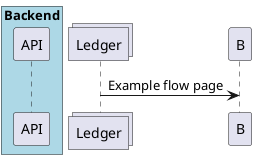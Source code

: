 
@startuml

box "Admin Portal Frontend" #LightBlue

endbox

box "Backend" #LightBlue

participant "API" as NODE

endbox

collections "Ledger" as L

L -> B: Example flow page

@enduml
